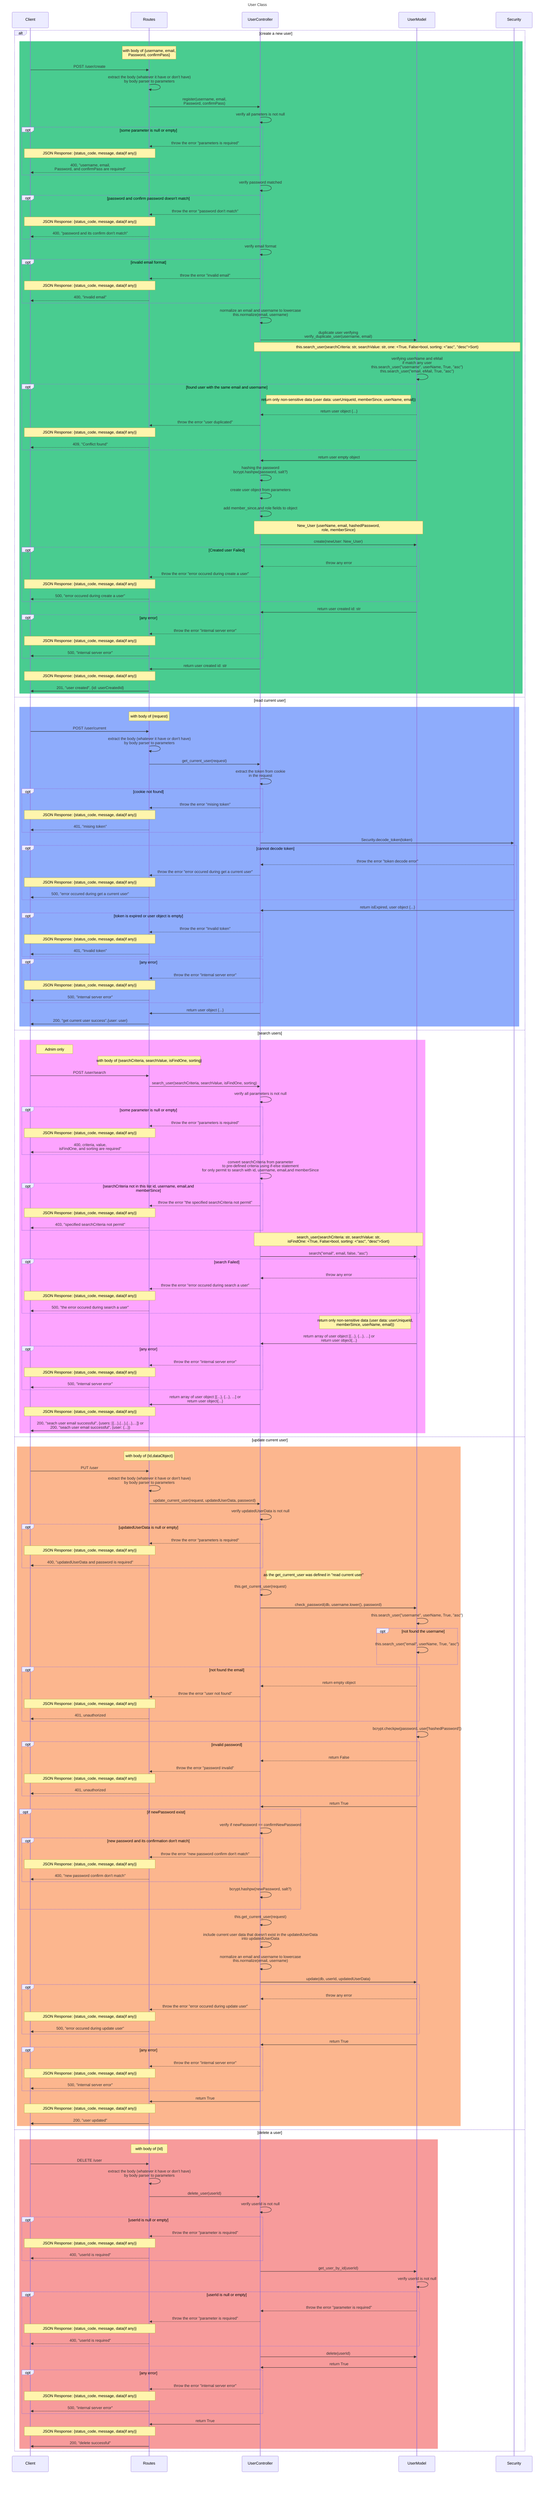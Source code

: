 sequenceDiagram
   title User Class
    participant Client
    participant Routes
    participant UserController
    participant UserModel
    participant Security
    

    alt create a new user
        rect rgb(73,204,144)
            Note over Routes: with body of {username, email,<br/>Password, confirmPass}
            Client->>Routes: POST /user/create
            Routes->>Routes: extract the body (whatever it have or don't have)<br> by body parser to parameters
            Routes->>UserController: register(username, email,<br>Password, confirmPass)
            UserController->>UserController: verify all pameters is not null 
            opt some parameter is null or empty
                UserController-->>Routes: throw the error "parameters is required"
                Note over Routes,Client: JSON Response: {status_code, message, data(if any)}
                Routes-->>Client: 400, "username, email,<br> Password, and confirmPass are required"
            end
            UserController->>UserController: verify password matched
            opt password and confirm password doesn't match
                UserController-->>Routes: throw the error "password don't match"
                Note over Routes,Client: JSON Response: {status_code, message, data(if any)}
                Routes-->>Client: 400, "password and its confirm don't match"
            end
            UserController->>UserController: verify email format
            opt invalid email format 
                UserController-->>Routes: throw the error "invalid email"
                Note over Routes,Client: JSON Response: {status_code, message, data(if any)}
                Routes-->>Client: 400, "invalid email"
            end
            UserController->>UserController: normalize an email and username to lowercase<br> this.normalize(email, username)
            UserController->>UserModel: duplicate user verifying<br>verify_duplicate_user(username, email)
            Note over UserController, Security: this.search_user(searchCriteria: str, searchValue: str, one: <True, False>bool, sorting: <"asc", "desc">Sort)
            UserModel->>UserModel: verifying userName and eMail<br> if match any user<br>this.search_user("username", userName, True, "asc")<br>this.search_user("email, eMail, True, "asc")
            opt found user with the same email and username
                Note left of UserModel: return only non-sensitive data (user data: userUniqueId, memberSince, userName, email))
                UserModel-->>UserController: return user object {...}
                UserController-->>Routes: throw the error "user duplicated"
                Note over Routes,Client: JSON Response: {status_code, message, data(if any)}
                Routes-->>Client: 409, "Conflict found"
            end
            UserModel->>UserController: return user empty object
            UserController->>UserController: hashing the password<br>bcrypt.hashpw(password, salt?)
            UserController->>UserController: create user object from parameters
            UserController->>UserController: add member_since,and role fields to object
            Note over UserController, UserModel: New_User {userName, email, hashedPassword,<br>role, memberSince}
            UserController->>UserModel: create(newUser: New_User)
            opt Created user Failed
                UserModel-->>UserController: throw any error
                UserController-->>Routes: throw the error "error occured during create a user"
                Note over Routes,Client: JSON Response: {status_code, message, data(if any)}
                Routes-->>Client: 500, "error occured during create a user"
            end
            UserModel->>UserController: return user created id: str
            opt any error
                UserController-->>Routes: throw the error "internal server error"
                Note over Routes,Client: JSON Response: {status_code, message, data(if any)}
                Routes-->>Client: 500, "internal server error"
            end
            UserController->>Routes: return user created id: str
            Note over Routes,Client: JSON Response: {status_code, message, data(if any)}
            Routes->>Client: 201, "user created", {id: userCreatedId}
        end
    else read current user
        rect rgb(142,172,252)
            Note over Routes: with body of {request}
            Client->>Routes: POST /user/current
            Routes->>Routes: extract the body (whatever it have or don't have)<br> by body parser to parameters
            Routes->>UserController: get_current_user(request)
            UserController->>UserController: extract the token from cookie<br>in the request
            opt cookie not found
                UserController-->>Routes: throw the error "mising token"
                Note over Routes,Client: JSON Response: {status_code, message, data(if any)}
                Routes-->>Client: 401, "mising token"
            end
            UserController->>Security: Security.decode_token(token)
            opt cannot decode token
                Security-->>UserController: throw the error "token decode error"
                UserController-->>Routes: throw the error "error occured during get a current user"
                Note over Routes,Client: JSON Response: {status_code, message, data(if any)}
                Routes-->>Client: 500, "error occured during get a current user"
            end
            Security->>UserController: return isExpired, user object {...}
            opt token is expired or user object is empty
                UserController-->>Routes: throw the error "Invalid token"
                Note over Routes,Client: JSON Response: {status_code, message, data(if any)}
                 Routes-->>Client: 401, "Invalid token"
            end
            opt any error
                UserController-->>Routes: throw the error "internal server error"
                Note over Routes,Client: JSON Response: {status_code, message, data(if any)}
                Routes-->>Client: 500, "internal server error"
            end
            UserController->>Routes: return user object {...}
            Routes->>Client: 200, "get current user success",{user: user}
        end
    else search users
        rect rgb(253,164,255)
            Note right of Client: Adnim only
            Note over Routes: with body of {searchCriteria, searchValue, isFindOne, sorting}
            Client->>Routes:POST /user/search
            Routes->>UserController: search_user(searchCriteria, searchValue, isFindOne, sorting)
            UserController->>UserController: verify all parameters is not null
            opt some parameter is null or empty
                UserController-->>Routes: throw the error "parameters is required"
                Note over Routes,Client: JSON Response: {status_code, message, data(if any)}
                Routes-->>Client: 400, criteria, value,<br> isFindOne, and sorting are required"
            end
            UserController->>UserController: convert searchCriteria from parameter<br>to pre-defined criteria using if-else statement<br>for only permit to search with id, username, email,and memberSince
            opt searchCriteria not in this list id, username, email,and memberSince
                UserController-->>Routes: throw the error "the specified searchCriteria not permit"
                Note over Routes,Client: JSON Response: {status_code, message, data(if any)}
                Routes-->>Client: 403, "specified searchCriteria not permit"
            end
            Note over UserController, UserModel: search_user(searchCriteria: str, searchValue: str,<br>isFindOne: <True, False>bool, sorting: <"asc", "desc">Sort)
            UserController->>UserModel: search("email", email, false, "asc")
            opt search Failed
                UserModel-->>UserController: throw any error
                UserController-->>Routes: throw the error "error occured during search a user"
                Note over Routes,Client: JSON Response: {status_code, message, data(if any)}
                Routes-->>Client: 500, "the error occured during search a user"
            end
            Note left of UserModel: return only non-sensitive data (user data: userUniqueId,<br>memberSince, userName, email))
            UserModel->>UserController: return array of user object [{...}, {...}, ...] or<br>return user object{...}
            opt any error
                UserController-->>Routes: throw the error "internal server error"
                Note over Routes,Client: JSON Response: {status_code, message, data(if any)}
                Routes-->>Client: 500, "internal server error"
            end
            UserController->>Routes: return array of user object [{...}, {...}, ...] or<br>return user object{...}
            Note over Routes,Client: JSON Response: {status_code, message, data(if any)}
            Routes->>Client: 200, "seach user email successful", {users: [{...},{...},{...},...]} or<br>200, "seach user email successful", {user: {...}}
        end
    else update current user
        rect rgb(252,182,142)
            Note over Routes: with body of {Id,dataObject}
            Client->>Routes: PUT /user
            Routes->>Routes: extract the body (whatever it have or don't have)<br> by body parser to parameters
            Routes->>UserController: update_current_user(request, updatedUserData, password)
            UserController->>UserController: verify updatedUserData is not null
            opt updatedUserData is null or empty
                UserController-->>Routes: throw the error "parameters is required"
                Note over Routes,Client: JSON Response: {status_code, message, data(if any)}
                Routes-->>Client: 400, "updatedUserData and password is required"
            end
            Note right of  UserController: as the get_current_user was defined in "read current user"
            UserController->>UserController: this.get_current_user(request)
            UserController->>UserModel: check_password(db, username.lower(), password)
            UserModel->>UserModel: this.search_user("username", userName, True, "asc")
            opt not found the username
                UserModel->>UserModel: this.search_user("email", userName, True, "asc")
            end
            opt not found the email
                UserModel-->>UserController: return empty object
                UserController-->>Routes: throw the error "user not found"
                Note over Routes,Client: JSON Response: {status_code, message, data(if any)}
                Routes-->>Client: 401, unauthorized
            end
            UserModel->>UserModel:bcrypt.checkpw(password, user['hashedPassword'])
            opt invalid password
                UserModel-->>UserController: return False
                UserController-->>Routes: throw the error "password invalid"
                Note over Routes,Client: JSON Response: {status_code, message, data(if any)}
                Routes-->>Client: 401, unauthorized
            end
            UserModel->>UserController: return True
            opt if newPassword exist
                UserController->>UserController: verify if newPassword == confirmNewPassword
                opt new password and its confirmation don't match
                    UserController-->>Routes: throw the error "new password confirm don't match"
                    Note over Routes,Client: JSON Response: {status_code, message, data(if any)}
                    Routes-->>Client: 400, "new password confirm don't match"
                end
                UserController->>UserController: bcrypt.hashpw(newPassword, salt?)
            end
            UserController->>UserController: this.get_current_user(request)
            UserController->>UserController: include current user data that doesn't exist in the updatedUserData<br>into updatedUserData
            UserController->>UserController: normalize an email and username to lowercase<br> this.normalize(email, username)
            UserController->>UserModel: update(db, userId, updatedUserData)
            opt
                UserModel-->>UserController: throw any error
                UserController-->>Routes: throw the error "error occured during update user"
                Note over Routes,Client: JSON Response: {status_code, message, data(if any)}
                Routes-->>Client: 500, "error occured during update user"
            end
            UserModel->>UserController: return True
            opt any error
                UserController-->>Routes: throw the error "internal server error"
                Note over Routes,Client: JSON Response: {status_code, message, data(if any)}
                Routes-->>Client: 500, "internal server error"
            end
            UserController->>Routes: return True
            Note over Routes,Client: JSON Response: {status_code, message, data(if any)}
            Routes->>Client: 200, "user updated"
        end
    else delete a user
        rect rgb(247,155,155)
            Note over Routes: with body of {Id}
            Client->>Routes: DELETE /user
            Routes->>Routes: extract the body (whatever it have or don't have)<br> by body parser to parameters
            Routes->>UserController: delete_user(userId)
            UserController->>UserController: verify userId is not null
            opt userId is null or empty
                UserController-->>Routes: throw the error "parameter is required"
                Note over Routes,Client: JSON Response: {status_code, message, data(if any)}
                Routes-->>Client: 400, "userId is required"
            end
            UserController->>UserModel:get_user_by_id(userId)
            UserModel->>UserModel: verify userId is not null
            opt userId is null or empty
                UserModel-->>UserController: throw the error "parameter is required"
                UserController-->>Routes: throw the error "parameter is required"
                Note over Routes,Client: JSON Response: {status_code, message, data(if any)}
                Routes-->>Client: 400, "userId is required"
            end
            UserController->>UserModel: delete(userId)
            UserModel->>UserController: return True
            opt any error
                UserController-->>Routes: throw the error "internal server error"
                Note over Routes,Client: JSON Response: {status_code, message, data(if any)}
                Routes-->>Client: 500, "internal server error"
            end
            UserController->>Routes: return True
            Note over Routes,Client: JSON Response: {status_code, message, data(if any)}
            Routes->>Client: 200, "delete successful"
        end

    end